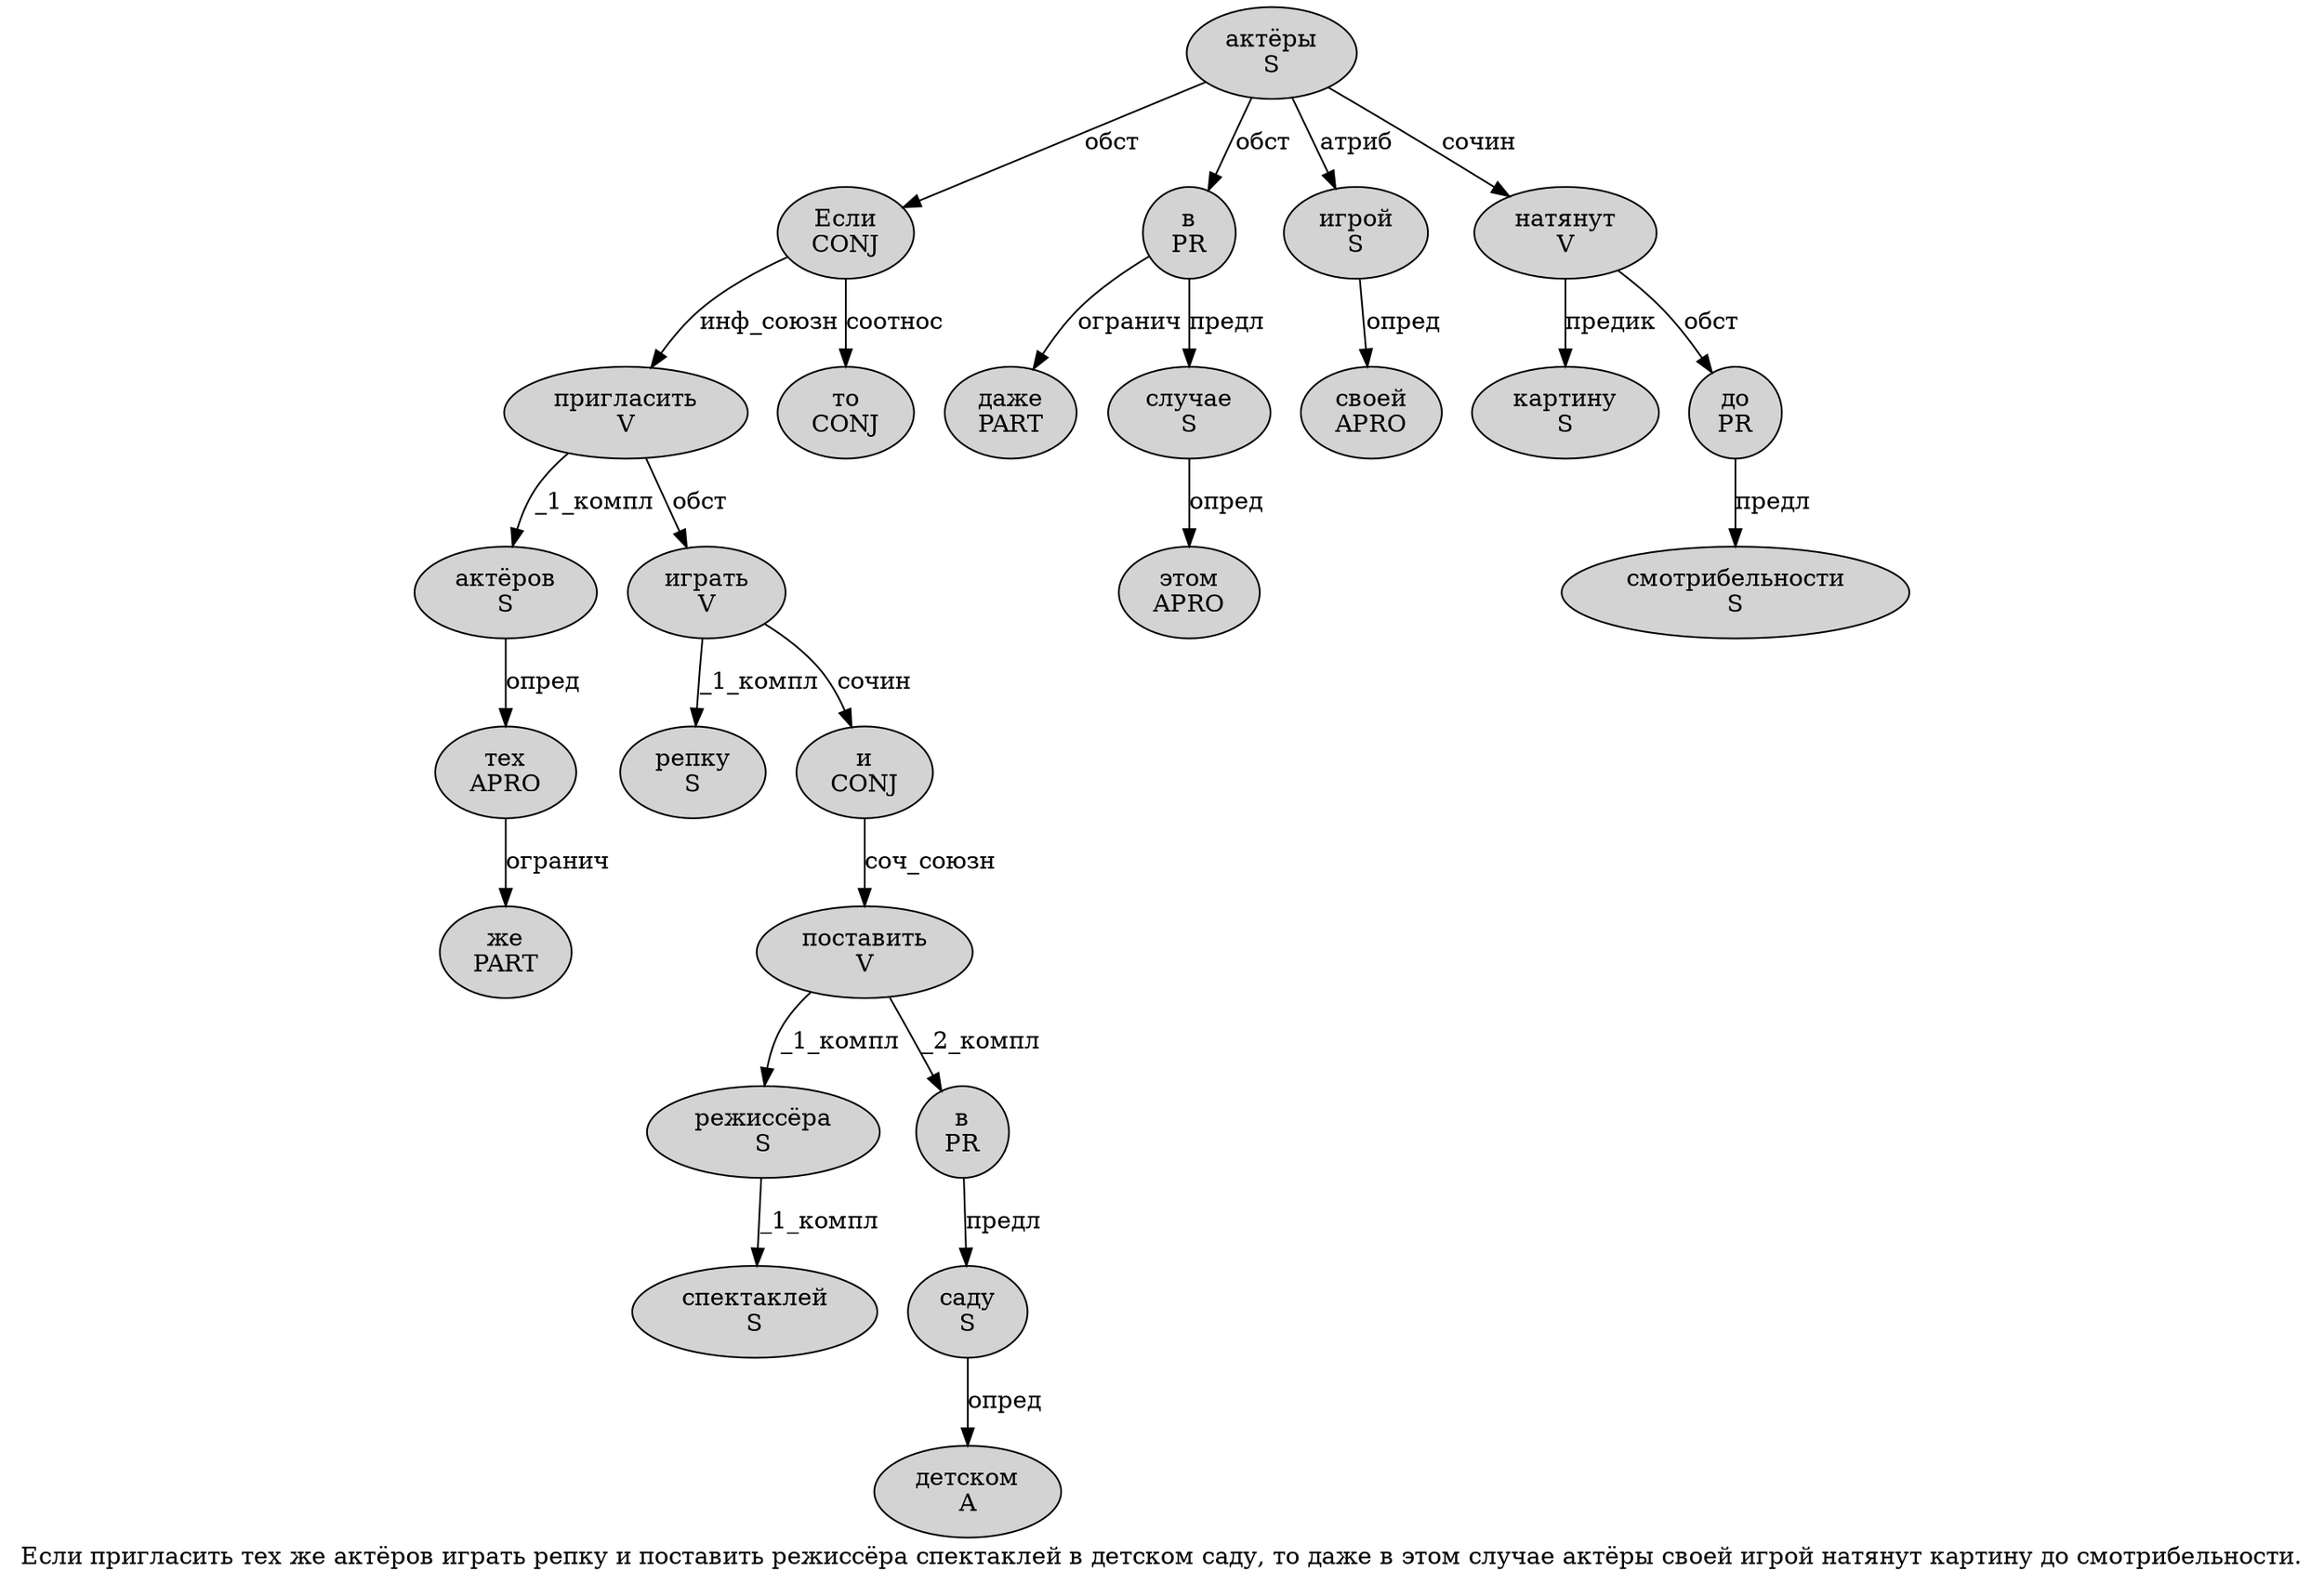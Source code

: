 digraph SENTENCE_3224 {
	graph [label="Если пригласить тех же актёров играть репку и поставить режиссёра спектаклей в детском саду, то даже в этом случае актёры своей игрой натянут картину до смотрибельности."]
	node [style=filled]
		0 [label="Если
CONJ" color="" fillcolor=lightgray penwidth=1 shape=ellipse]
		1 [label="пригласить
V" color="" fillcolor=lightgray penwidth=1 shape=ellipse]
		2 [label="тех
APRO" color="" fillcolor=lightgray penwidth=1 shape=ellipse]
		3 [label="же
PART" color="" fillcolor=lightgray penwidth=1 shape=ellipse]
		4 [label="актёров
S" color="" fillcolor=lightgray penwidth=1 shape=ellipse]
		5 [label="играть
V" color="" fillcolor=lightgray penwidth=1 shape=ellipse]
		6 [label="репку
S" color="" fillcolor=lightgray penwidth=1 shape=ellipse]
		7 [label="и
CONJ" color="" fillcolor=lightgray penwidth=1 shape=ellipse]
		8 [label="поставить
V" color="" fillcolor=lightgray penwidth=1 shape=ellipse]
		9 [label="режиссёра
S" color="" fillcolor=lightgray penwidth=1 shape=ellipse]
		10 [label="спектаклей
S" color="" fillcolor=lightgray penwidth=1 shape=ellipse]
		11 [label="в
PR" color="" fillcolor=lightgray penwidth=1 shape=ellipse]
		12 [label="детском
A" color="" fillcolor=lightgray penwidth=1 shape=ellipse]
		13 [label="саду
S" color="" fillcolor=lightgray penwidth=1 shape=ellipse]
		15 [label="то
CONJ" color="" fillcolor=lightgray penwidth=1 shape=ellipse]
		16 [label="даже
PART" color="" fillcolor=lightgray penwidth=1 shape=ellipse]
		17 [label="в
PR" color="" fillcolor=lightgray penwidth=1 shape=ellipse]
		18 [label="этом
APRO" color="" fillcolor=lightgray penwidth=1 shape=ellipse]
		19 [label="случае
S" color="" fillcolor=lightgray penwidth=1 shape=ellipse]
		20 [label="актёры
S" color="" fillcolor=lightgray penwidth=1 shape=ellipse]
		21 [label="своей
APRO" color="" fillcolor=lightgray penwidth=1 shape=ellipse]
		22 [label="игрой
S" color="" fillcolor=lightgray penwidth=1 shape=ellipse]
		23 [label="натянут
V" color="" fillcolor=lightgray penwidth=1 shape=ellipse]
		24 [label="картину
S" color="" fillcolor=lightgray penwidth=1 shape=ellipse]
		25 [label="до
PR" color="" fillcolor=lightgray penwidth=1 shape=ellipse]
		26 [label="смотрибельности
S" color="" fillcolor=lightgray penwidth=1 shape=ellipse]
			7 -> 8 [label="соч_союзн"]
			8 -> 9 [label="_1_компл"]
			8 -> 11 [label="_2_компл"]
			20 -> 0 [label="обст"]
			20 -> 17 [label="обст"]
			20 -> 22 [label="атриб"]
			20 -> 23 [label="сочин"]
			17 -> 16 [label="огранич"]
			17 -> 19 [label="предл"]
			2 -> 3 [label="огранич"]
			0 -> 1 [label="инф_союзн"]
			0 -> 15 [label="соотнос"]
			25 -> 26 [label="предл"]
			11 -> 13 [label="предл"]
			9 -> 10 [label="_1_компл"]
			22 -> 21 [label="опред"]
			19 -> 18 [label="опред"]
			5 -> 6 [label="_1_компл"]
			5 -> 7 [label="сочин"]
			23 -> 24 [label="предик"]
			23 -> 25 [label="обст"]
			13 -> 12 [label="опред"]
			4 -> 2 [label="опред"]
			1 -> 4 [label="_1_компл"]
			1 -> 5 [label="обст"]
}